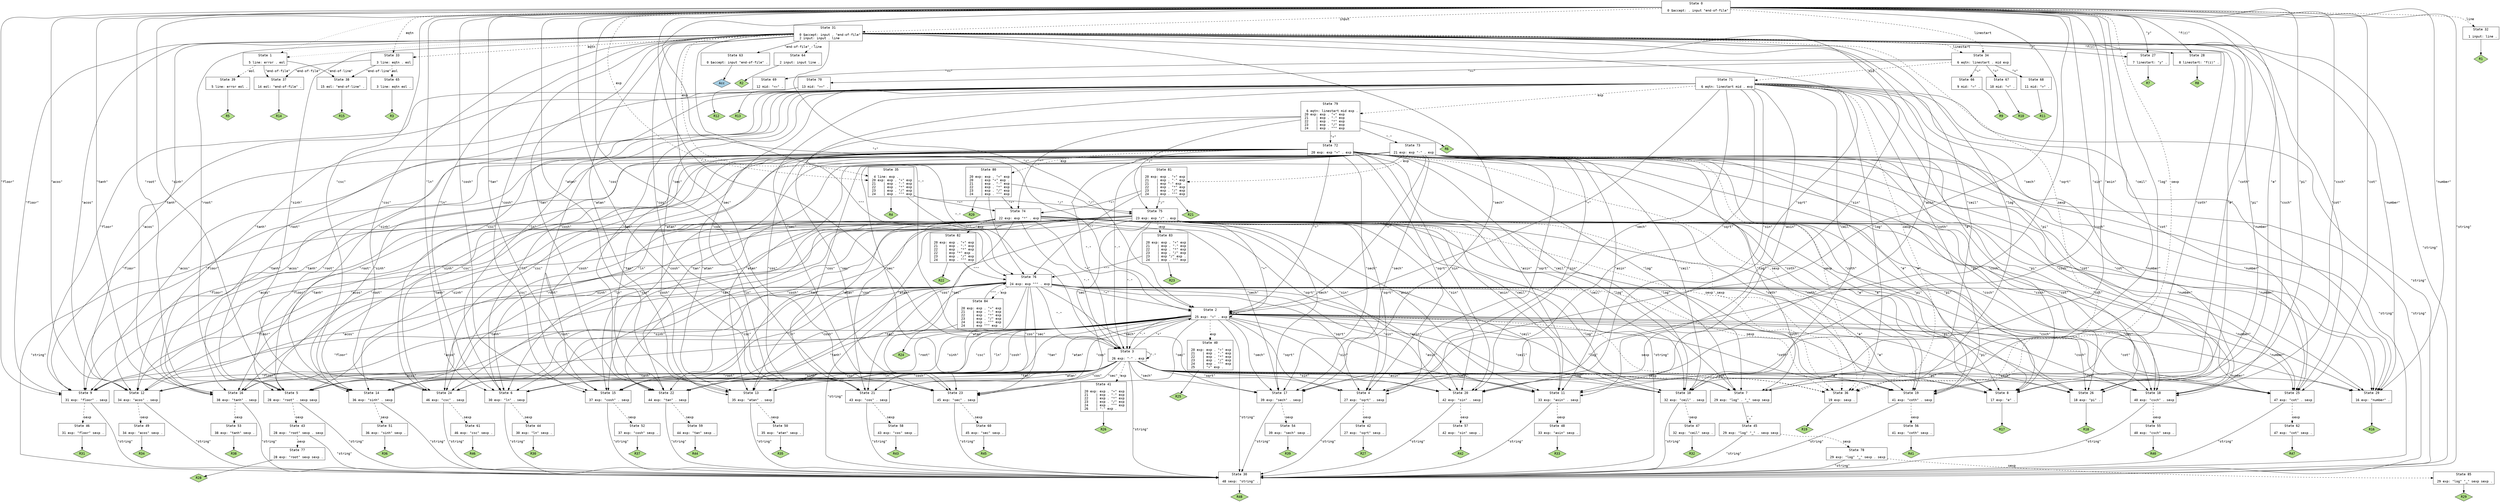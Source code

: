 // Generated by GNU Bison 3.4.2.
// Report bugs to <bug-bison@gnu.org>.
// Home page: <http://www.gnu.org/software/bison/>.

digraph "parse.y"
{
  node [fontname = courier, shape = box, colorscheme = paired6]
  edge [fontname = courier]

  0 [label="State 0\n\l  0 $accept: . input \"end-of-file\"\l"]
  0 -> 1 [style=dotted]
  0 -> 2 [style=solid label="\"+\""]
  0 -> 3 [style=solid label="\"-\""]
  0 -> 4 [style=solid label="\"sqrt\""]
  0 -> 5 [style=solid label="\"root\""]
  0 -> 6 [style=solid label="\"ln\""]
  0 -> 7 [style=solid label="\"log\""]
  0 -> 8 [style=solid label="\"e\""]
  0 -> 9 [style=solid label="\"floor\""]
  0 -> 10 [style=solid label="\"ceil\""]
  0 -> 11 [style=solid label="\"asin\""]
  0 -> 12 [style=solid label="\"acos\""]
  0 -> 13 [style=solid label="\"atan\""]
  0 -> 14 [style=solid label="\"sinh\""]
  0 -> 15 [style=solid label="\"cosh\""]
  0 -> 16 [style=solid label="\"tanh\""]
  0 -> 17 [style=solid label="\"sech\""]
  0 -> 18 [style=solid label="\"csch\""]
  0 -> 19 [style=solid label="\"coth\""]
  0 -> 20 [style=solid label="\"sin\""]
  0 -> 21 [style=solid label="\"cos\""]
  0 -> 22 [style=solid label="\"tan\""]
  0 -> 23 [style=solid label="\"sec\""]
  0 -> 24 [style=solid label="\"csc\""]
  0 -> 25 [style=solid label="\"cot\""]
  0 -> 26 [style=solid label="\"pi\""]
  0 -> 27 [style=solid label="\"y\""]
  0 -> 28 [style=solid label="\"f(z)\""]
  0 -> 29 [style=solid label="\"number\""]
  0 -> 30 [style=solid label="\"string\""]
  0 -> 31 [style=dashed label="input"]
  0 -> 32 [style=dashed label="line"]
  0 -> 33 [style=dashed label="eqtn"]
  0 -> 34 [style=dashed label="linestart"]
  0 -> 35 [style=dashed label="exp"]
  0 -> 36 [style=dashed label="sexp"]
  1 [label="State 1\n\l  5 line: error . eol\l"]
  1 -> 37 [style=solid label="\"end-of-file\""]
  1 -> 38 [style=solid label="\"end-of-line\""]
  1 -> 39 [style=dashed label="eol"]
  2 [label="State 2\n\l 25 exp: \"+\" . exp\l"]
  2 -> 2 [style=solid label="\"+\""]
  2 -> 3 [style=solid label="\"-\""]
  2 -> 4 [style=solid label="\"sqrt\""]
  2 -> 5 [style=solid label="\"root\""]
  2 -> 6 [style=solid label="\"ln\""]
  2 -> 7 [style=solid label="\"log\""]
  2 -> 8 [style=solid label="\"e\""]
  2 -> 9 [style=solid label="\"floor\""]
  2 -> 10 [style=solid label="\"ceil\""]
  2 -> 11 [style=solid label="\"asin\""]
  2 -> 12 [style=solid label="\"acos\""]
  2 -> 13 [style=solid label="\"atan\""]
  2 -> 14 [style=solid label="\"sinh\""]
  2 -> 15 [style=solid label="\"cosh\""]
  2 -> 16 [style=solid label="\"tanh\""]
  2 -> 17 [style=solid label="\"sech\""]
  2 -> 18 [style=solid label="\"csch\""]
  2 -> 19 [style=solid label="\"coth\""]
  2 -> 20 [style=solid label="\"sin\""]
  2 -> 21 [style=solid label="\"cos\""]
  2 -> 22 [style=solid label="\"tan\""]
  2 -> 23 [style=solid label="\"sec\""]
  2 -> 24 [style=solid label="\"csc\""]
  2 -> 25 [style=solid label="\"cot\""]
  2 -> 26 [style=solid label="\"pi\""]
  2 -> 29 [style=solid label="\"number\""]
  2 -> 30 [style=solid label="\"string\""]
  2 -> 40 [style=dashed label="exp"]
  2 -> 36 [style=dashed label="sexp"]
  3 [label="State 3\n\l 26 exp: \"-\" . exp\l"]
  3 -> 2 [style=solid label="\"+\""]
  3 -> 3 [style=solid label="\"-\""]
  3 -> 4 [style=solid label="\"sqrt\""]
  3 -> 5 [style=solid label="\"root\""]
  3 -> 6 [style=solid label="\"ln\""]
  3 -> 7 [style=solid label="\"log\""]
  3 -> 8 [style=solid label="\"e\""]
  3 -> 9 [style=solid label="\"floor\""]
  3 -> 10 [style=solid label="\"ceil\""]
  3 -> 11 [style=solid label="\"asin\""]
  3 -> 12 [style=solid label="\"acos\""]
  3 -> 13 [style=solid label="\"atan\""]
  3 -> 14 [style=solid label="\"sinh\""]
  3 -> 15 [style=solid label="\"cosh\""]
  3 -> 16 [style=solid label="\"tanh\""]
  3 -> 17 [style=solid label="\"sech\""]
  3 -> 18 [style=solid label="\"csch\""]
  3 -> 19 [style=solid label="\"coth\""]
  3 -> 20 [style=solid label="\"sin\""]
  3 -> 21 [style=solid label="\"cos\""]
  3 -> 22 [style=solid label="\"tan\""]
  3 -> 23 [style=solid label="\"sec\""]
  3 -> 24 [style=solid label="\"csc\""]
  3 -> 25 [style=solid label="\"cot\""]
  3 -> 26 [style=solid label="\"pi\""]
  3 -> 29 [style=solid label="\"number\""]
  3 -> 30 [style=solid label="\"string\""]
  3 -> 41 [style=dashed label="exp"]
  3 -> 36 [style=dashed label="sexp"]
  4 [label="State 4\n\l 27 exp: \"sqrt\" . sexp\l"]
  4 -> 30 [style=solid label="\"string\""]
  4 -> 42 [style=dashed label="sexp"]
  5 [label="State 5\n\l 28 exp: \"root\" . sexp sexp\l"]
  5 -> 30 [style=solid label="\"string\""]
  5 -> 43 [style=dashed label="sexp"]
  6 [label="State 6\n\l 30 exp: \"ln\" . sexp\l"]
  6 -> 30 [style=solid label="\"string\""]
  6 -> 44 [style=dashed label="sexp"]
  7 [label="State 7\n\l 29 exp: \"log\" . \"_\" sexp sexp\l"]
  7 -> 45 [style=solid label="\"_\""]
  8 [label="State 8\n\l 17 exp: \"e\" .\l"]
  8 -> "8R17" [style=solid]
 "8R17" [label="R17", fillcolor=3, shape=diamond, style=filled]
  9 [label="State 9\n\l 31 exp: \"floor\" . sexp\l"]
  9 -> 30 [style=solid label="\"string\""]
  9 -> 46 [style=dashed label="sexp"]
  10 [label="State 10\n\l 32 exp: \"ceil\" . sexp\l"]
  10 -> 30 [style=solid label="\"string\""]
  10 -> 47 [style=dashed label="sexp"]
  11 [label="State 11\n\l 33 exp: \"asin\" . sexp\l"]
  11 -> 30 [style=solid label="\"string\""]
  11 -> 48 [style=dashed label="sexp"]
  12 [label="State 12\n\l 34 exp: \"acos\" . sexp\l"]
  12 -> 30 [style=solid label="\"string\""]
  12 -> 49 [style=dashed label="sexp"]
  13 [label="State 13\n\l 35 exp: \"atan\" . sexp\l"]
  13 -> 30 [style=solid label="\"string\""]
  13 -> 50 [style=dashed label="sexp"]
  14 [label="State 14\n\l 36 exp: \"sinh\" . sexp\l"]
  14 -> 30 [style=solid label="\"string\""]
  14 -> 51 [style=dashed label="sexp"]
  15 [label="State 15\n\l 37 exp: \"cosh\" . sexp\l"]
  15 -> 30 [style=solid label="\"string\""]
  15 -> 52 [style=dashed label="sexp"]
  16 [label="State 16\n\l 38 exp: \"tanh\" . sexp\l"]
  16 -> 30 [style=solid label="\"string\""]
  16 -> 53 [style=dashed label="sexp"]
  17 [label="State 17\n\l 39 exp: \"sech\" . sexp\l"]
  17 -> 30 [style=solid label="\"string\""]
  17 -> 54 [style=dashed label="sexp"]
  18 [label="State 18\n\l 40 exp: \"csch\" . sexp\l"]
  18 -> 30 [style=solid label="\"string\""]
  18 -> 55 [style=dashed label="sexp"]
  19 [label="State 19\n\l 41 exp: \"coth\" . sexp\l"]
  19 -> 30 [style=solid label="\"string\""]
  19 -> 56 [style=dashed label="sexp"]
  20 [label="State 20\n\l 42 exp: \"sin\" . sexp\l"]
  20 -> 30 [style=solid label="\"string\""]
  20 -> 57 [style=dashed label="sexp"]
  21 [label="State 21\n\l 43 exp: \"cos\" . sexp\l"]
  21 -> 30 [style=solid label="\"string\""]
  21 -> 58 [style=dashed label="sexp"]
  22 [label="State 22\n\l 44 exp: \"tan\" . sexp\l"]
  22 -> 30 [style=solid label="\"string\""]
  22 -> 59 [style=dashed label="sexp"]
  23 [label="State 23\n\l 45 exp: \"sec\" . sexp\l"]
  23 -> 30 [style=solid label="\"string\""]
  23 -> 60 [style=dashed label="sexp"]
  24 [label="State 24\n\l 46 exp: \"csc\" . sexp\l"]
  24 -> 30 [style=solid label="\"string\""]
  24 -> 61 [style=dashed label="sexp"]
  25 [label="State 25\n\l 47 exp: \"cot\" . sexp\l"]
  25 -> 30 [style=solid label="\"string\""]
  25 -> 62 [style=dashed label="sexp"]
  26 [label="State 26\n\l 18 exp: \"pi\" .\l"]
  26 -> "26R18" [style=solid]
 "26R18" [label="R18", fillcolor=3, shape=diamond, style=filled]
  27 [label="State 27\n\l  7 linestart: \"y\" .\l"]
  27 -> "27R7" [style=solid]
 "27R7" [label="R7", fillcolor=3, shape=diamond, style=filled]
  28 [label="State 28\n\l  8 linestart: \"f(z)\" .\l"]
  28 -> "28R8" [style=solid]
 "28R8" [label="R8", fillcolor=3, shape=diamond, style=filled]
  29 [label="State 29\n\l 16 exp: \"number\" .\l"]
  29 -> "29R16" [style=solid]
 "29R16" [label="R16", fillcolor=3, shape=diamond, style=filled]
  30 [label="State 30\n\l 48 sexp: \"string\" .\l"]
  30 -> "30R48" [style=solid]
 "30R48" [label="R48", fillcolor=3, shape=diamond, style=filled]
  31 [label="State 31\n\l  0 $accept: input . \"end-of-file\"\l  2 input: input . line\l"]
  31 -> 63 [style=solid label="\"end-of-file\""]
  31 -> 1 [style=dotted]
  31 -> 2 [style=solid label="\"+\""]
  31 -> 3 [style=solid label="\"-\""]
  31 -> 4 [style=solid label="\"sqrt\""]
  31 -> 5 [style=solid label="\"root\""]
  31 -> 6 [style=solid label="\"ln\""]
  31 -> 7 [style=solid label="\"log\""]
  31 -> 8 [style=solid label="\"e\""]
  31 -> 9 [style=solid label="\"floor\""]
  31 -> 10 [style=solid label="\"ceil\""]
  31 -> 11 [style=solid label="\"asin\""]
  31 -> 12 [style=solid label="\"acos\""]
  31 -> 13 [style=solid label="\"atan\""]
  31 -> 14 [style=solid label="\"sinh\""]
  31 -> 15 [style=solid label="\"cosh\""]
  31 -> 16 [style=solid label="\"tanh\""]
  31 -> 17 [style=solid label="\"sech\""]
  31 -> 18 [style=solid label="\"csch\""]
  31 -> 19 [style=solid label="\"coth\""]
  31 -> 20 [style=solid label="\"sin\""]
  31 -> 21 [style=solid label="\"cos\""]
  31 -> 22 [style=solid label="\"tan\""]
  31 -> 23 [style=solid label="\"sec\""]
  31 -> 24 [style=solid label="\"csc\""]
  31 -> 25 [style=solid label="\"cot\""]
  31 -> 26 [style=solid label="\"pi\""]
  31 -> 27 [style=solid label="\"y\""]
  31 -> 28 [style=solid label="\"f(z)\""]
  31 -> 29 [style=solid label="\"number\""]
  31 -> 30 [style=solid label="\"string\""]
  31 -> 64 [style=dashed label="line"]
  31 -> 33 [style=dashed label="eqtn"]
  31 -> 34 [style=dashed label="linestart"]
  31 -> 35 [style=dashed label="exp"]
  31 -> 36 [style=dashed label="sexp"]
  32 [label="State 32\n\l  1 input: line .\l"]
  32 -> "32R1" [style=solid]
 "32R1" [label="R1", fillcolor=3, shape=diamond, style=filled]
  33 [label="State 33\n\l  3 line: eqtn . eol\l"]
  33 -> 37 [style=solid label="\"end-of-file\""]
  33 -> 38 [style=solid label="\"end-of-line\""]
  33 -> 65 [style=dashed label="eol"]
  34 [label="State 34\n\l  6 eqtn: linestart . mid exp\l"]
  34 -> 66 [style=solid label="\"=\""]
  34 -> 67 [style=solid label="\"<\""]
  34 -> 68 [style=solid label="\">\""]
  34 -> 69 [style=solid label="\"<=\""]
  34 -> 70 [style=solid label="\">=\""]
  34 -> 71 [style=dashed label="mid"]
  35 [label="State 35\n\l  4 line: exp .\l 20 exp: exp . \"+\" exp\l 21    | exp . \"-\" exp\l 22    | exp . \"*\" exp\l 23    | exp . \"/\" exp\l 24    | exp . \"^\" exp\l"]
  35 -> 74 [style=solid label="\"*\""]
  35 -> 75 [style=solid label="\"/\""]
  35 -> 76 [style=solid label="\"^\""]
  35 -> "35R4" [style=solid]
 "35R4" [label="R4", fillcolor=3, shape=diamond, style=filled]
  36 [label="State 36\n\l 19 exp: sexp .\l"]
  36 -> "36R19" [style=solid]
 "36R19" [label="R19", fillcolor=3, shape=diamond, style=filled]
  37 [label="State 37\n\l 14 eol: \"end-of-file\" .\l"]
  37 -> "37R14" [style=solid]
 "37R14" [label="R14", fillcolor=3, shape=diamond, style=filled]
  38 [label="State 38\n\l 15 eol: \"end-of-line\" .\l"]
  38 -> "38R15" [style=solid]
 "38R15" [label="R15", fillcolor=3, shape=diamond, style=filled]
  39 [label="State 39\n\l  5 line: error eol .\l"]
  39 -> "39R5" [style=solid]
 "39R5" [label="R5", fillcolor=3, shape=diamond, style=filled]
  40 [label="State 40\n\l 20 exp: exp . \"+\" exp\l 21    | exp . \"-\" exp\l 22    | exp . \"*\" exp\l 23    | exp . \"/\" exp\l 24    | exp . \"^\" exp\l 25    | \"+\" exp .\l"]
  40 -> "40R25" [style=solid]
 "40R25" [label="R25", fillcolor=3, shape=diamond, style=filled]
  41 [label="State 41\n\l 20 exp: exp . \"+\" exp\l 21    | exp . \"-\" exp\l 22    | exp . \"*\" exp\l 23    | exp . \"/\" exp\l 24    | exp . \"^\" exp\l 26    | \"-\" exp .\l"]
  41 -> "41R26" [style=solid]
 "41R26" [label="R26", fillcolor=3, shape=diamond, style=filled]
  42 [label="State 42\n\l 27 exp: \"sqrt\" sexp .\l"]
  42 -> "42R27" [style=solid]
 "42R27" [label="R27", fillcolor=3, shape=diamond, style=filled]
  43 [label="State 43\n\l 28 exp: \"root\" sexp . sexp\l"]
  43 -> 30 [style=solid label="\"string\""]
  43 -> 77 [style=dashed label="sexp"]
  44 [label="State 44\n\l 30 exp: \"ln\" sexp .\l"]
  44 -> "44R30" [style=solid]
 "44R30" [label="R30", fillcolor=3, shape=diamond, style=filled]
  45 [label="State 45\n\l 29 exp: \"log\" \"_\" . sexp sexp\l"]
  45 -> 30 [style=solid label="\"string\""]
  45 -> 78 [style=dashed label="sexp"]
  46 [label="State 46\n\l 31 exp: \"floor\" sexp .\l"]
  46 -> "46R31" [style=solid]
 "46R31" [label="R31", fillcolor=3, shape=diamond, style=filled]
  47 [label="State 47\n\l 32 exp: \"ceil\" sexp .\l"]
  47 -> "47R32" [style=solid]
 "47R32" [label="R32", fillcolor=3, shape=diamond, style=filled]
  48 [label="State 48\n\l 33 exp: \"asin\" sexp .\l"]
  48 -> "48R33" [style=solid]
 "48R33" [label="R33", fillcolor=3, shape=diamond, style=filled]
  49 [label="State 49\n\l 34 exp: \"acos\" sexp .\l"]
  49 -> "49R34" [style=solid]
 "49R34" [label="R34", fillcolor=3, shape=diamond, style=filled]
  50 [label="State 50\n\l 35 exp: \"atan\" sexp .\l"]
  50 -> "50R35" [style=solid]
 "50R35" [label="R35", fillcolor=3, shape=diamond, style=filled]
  51 [label="State 51\n\l 36 exp: \"sinh\" sexp .\l"]
  51 -> "51R36" [style=solid]
 "51R36" [label="R36", fillcolor=3, shape=diamond, style=filled]
  52 [label="State 52\n\l 37 exp: \"cosh\" sexp .\l"]
  52 -> "52R37" [style=solid]
 "52R37" [label="R37", fillcolor=3, shape=diamond, style=filled]
  53 [label="State 53\n\l 38 exp: \"tanh\" sexp .\l"]
  53 -> "53R38" [style=solid]
 "53R38" [label="R38", fillcolor=3, shape=diamond, style=filled]
  54 [label="State 54\n\l 39 exp: \"sech\" sexp .\l"]
  54 -> "54R39" [style=solid]
 "54R39" [label="R39", fillcolor=3, shape=diamond, style=filled]
  55 [label="State 55\n\l 40 exp: \"csch\" sexp .\l"]
  55 -> "55R40" [style=solid]
 "55R40" [label="R40", fillcolor=3, shape=diamond, style=filled]
  56 [label="State 56\n\l 41 exp: \"coth\" sexp .\l"]
  56 -> "56R41" [style=solid]
 "56R41" [label="R41", fillcolor=3, shape=diamond, style=filled]
  57 [label="State 57\n\l 42 exp: \"sin\" sexp .\l"]
  57 -> "57R42" [style=solid]
 "57R42" [label="R42", fillcolor=3, shape=diamond, style=filled]
  58 [label="State 58\n\l 43 exp: \"cos\" sexp .\l"]
  58 -> "58R43" [style=solid]
 "58R43" [label="R43", fillcolor=3, shape=diamond, style=filled]
  59 [label="State 59\n\l 44 exp: \"tan\" sexp .\l"]
  59 -> "59R44" [style=solid]
 "59R44" [label="R44", fillcolor=3, shape=diamond, style=filled]
  60 [label="State 60\n\l 45 exp: \"sec\" sexp .\l"]
  60 -> "60R45" [style=solid]
 "60R45" [label="R45", fillcolor=3, shape=diamond, style=filled]
  61 [label="State 61\n\l 46 exp: \"csc\" sexp .\l"]
  61 -> "61R46" [style=solid]
 "61R46" [label="R46", fillcolor=3, shape=diamond, style=filled]
  62 [label="State 62\n\l 47 exp: \"cot\" sexp .\l"]
  62 -> "62R47" [style=solid]
 "62R47" [label="R47", fillcolor=3, shape=diamond, style=filled]
  63 [label="State 63\n\l  0 $accept: input \"end-of-file\" .\l"]
  63 -> "63R0" [style=solid]
 "63R0" [label="Acc", fillcolor=1, shape=diamond, style=filled]
  64 [label="State 64\n\l  2 input: input line .\l"]
  64 -> "64R2" [style=solid]
 "64R2" [label="R2", fillcolor=3, shape=diamond, style=filled]
  65 [label="State 65\n\l  3 line: eqtn eol .\l"]
  65 -> "65R3" [style=solid]
 "65R3" [label="R3", fillcolor=3, shape=diamond, style=filled]
  66 [label="State 66\n\l  9 mid: \"=\" .\l"]
  66 -> "66R9" [style=solid]
 "66R9" [label="R9", fillcolor=3, shape=diamond, style=filled]
  67 [label="State 67\n\l 10 mid: \"<\" .\l"]
  67 -> "67R10" [style=solid]
 "67R10" [label="R10", fillcolor=3, shape=diamond, style=filled]
  68 [label="State 68\n\l 11 mid: \">\" .\l"]
  68 -> "68R11" [style=solid]
 "68R11" [label="R11", fillcolor=3, shape=diamond, style=filled]
  69 [label="State 69\n\l 12 mid: \"<=\" .\l"]
  69 -> "69R12" [style=solid]
 "69R12" [label="R12", fillcolor=3, shape=diamond, style=filled]
  70 [label="State 70\n\l 13 mid: \">=\" .\l"]
  70 -> "70R13" [style=solid]
 "70R13" [label="R13", fillcolor=3, shape=diamond, style=filled]
  71 [label="State 71\n\l  6 eqtn: linestart mid . exp\l"]
  71 -> 2 [style=solid label="\"+\""]
  71 -> 3 [style=solid label="\"-\""]
  71 -> 4 [style=solid label="\"sqrt\""]
  71 -> 5 [style=solid label="\"root\""]
  71 -> 6 [style=solid label="\"ln\""]
  71 -> 7 [style=solid label="\"log\""]
  71 -> 8 [style=solid label="\"e\""]
  71 -> 9 [style=solid label="\"floor\""]
  71 -> 10 [style=solid label="\"ceil\""]
  71 -> 11 [style=solid label="\"asin\""]
  71 -> 12 [style=solid label="\"acos\""]
  71 -> 13 [style=solid label="\"atan\""]
  71 -> 14 [style=solid label="\"sinh\""]
  71 -> 15 [style=solid label="\"cosh\""]
  71 -> 16 [style=solid label="\"tanh\""]
  71 -> 17 [style=solid label="\"sech\""]
  71 -> 18 [style=solid label="\"csch\""]
  71 -> 19 [style=solid label="\"coth\""]
  71 -> 20 [style=solid label="\"sin\""]
  71 -> 21 [style=solid label="\"cos\""]
  71 -> 22 [style=solid label="\"tan\""]
  71 -> 23 [style=solid label="\"sec\""]
  71 -> 24 [style=solid label="\"csc\""]
  71 -> 25 [style=solid label="\"cot\""]
  71 -> 26 [style=solid label="\"pi\""]
  71 -> 29 [style=solid label="\"number\""]
  71 -> 30 [style=solid label="\"string\""]
  71 -> 79 [style=dashed label="exp"]
  71 -> 36 [style=dashed label="sexp"]
  72 [label="State 72\n\l 20 exp: exp \"+\" . exp\l"]
  72 -> 2 [style=solid label="\"+\""]
  72 -> 3 [style=solid label="\"-\""]
  72 -> 4 [style=solid label="\"sqrt\""]
  72 -> 5 [style=solid label="\"root\""]
  72 -> 6 [style=solid label="\"ln\""]
  72 -> 7 [style=solid label="\"log\""]
  72 -> 8 [style=solid label="\"e\""]
  72 -> 9 [style=solid label="\"floor\""]
  72 -> 10 [style=solid label="\"ceil\""]
  72 -> 11 [style=solid label="\"asin\""]
  72 -> 12 [style=solid label="\"acos\""]
  72 -> 13 [style=solid label="\"atan\""]
  72 -> 14 [style=solid label="\"sinh\""]
  72 -> 15 [style=solid label="\"cosh\""]
  72 -> 16 [style=solid label="\"tanh\""]
  72 -> 17 [style=solid label="\"sech\""]
  72 -> 18 [style=solid label="\"csch\""]
  72 -> 19 [style=solid label="\"coth\""]
  72 -> 20 [style=solid label="\"sin\""]
  72 -> 21 [style=solid label="\"cos\""]
  72 -> 22 [style=solid label="\"tan\""]
  72 -> 23 [style=solid label="\"sec\""]
  72 -> 24 [style=solid label="\"csc\""]
  72 -> 25 [style=solid label="\"cot\""]
  72 -> 26 [style=solid label="\"pi\""]
  72 -> 29 [style=solid label="\"number\""]
  72 -> 30 [style=solid label="\"string\""]
  72 -> 80 [style=dashed label="exp"]
  72 -> 36 [style=dashed label="sexp"]
  73 [label="State 73\n\l 21 exp: exp \"-\" . exp\l"]
  73 -> 2 [style=solid label="\"+\""]
  73 -> 3 [style=solid label="\"-\""]
  73 -> 4 [style=solid label="\"sqrt\""]
  73 -> 5 [style=solid label="\"root\""]
  73 -> 6 [style=solid label="\"ln\""]
  73 -> 7 [style=solid label="\"log\""]
  73 -> 8 [style=solid label="\"e\""]
  73 -> 9 [style=solid label="\"floor\""]
  73 -> 10 [style=solid label="\"ceil\""]
  73 -> 11 [style=solid label="\"asin\""]
  73 -> 12 [style=solid label="\"acos\""]
  73 -> 13 [style=solid label="\"atan\""]
  73 -> 14 [style=solid label="\"sinh\""]
  73 -> 15 [style=solid label="\"cosh\""]
  73 -> 16 [style=solid label="\"tanh\""]
  73 -> 17 [style=solid label="\"sech\""]
  73 -> 18 [style=solid label="\"csch\""]
  73 -> 19 [style=solid label="\"coth\""]
  73 -> 20 [style=solid label="\"sin\""]
  73 -> 21 [style=solid label="\"cos\""]
  73 -> 22 [style=solid label="\"tan\""]
  73 -> 23 [style=solid label="\"sec\""]
  73 -> 24 [style=solid label="\"csc\""]
  73 -> 25 [style=solid label="\"cot\""]
  73 -> 26 [style=solid label="\"pi\""]
  73 -> 29 [style=solid label="\"number\""]
  73 -> 30 [style=solid label="\"string\""]
  73 -> 81 [style=dashed label="exp"]
  73 -> 36 [style=dashed label="sexp"]
  74 [label="State 74\n\l 22 exp: exp \"*\" . exp\l"]
  74 -> 2 [style=solid label="\"+\""]
  74 -> 3 [style=solid label="\"-\""]
  74 -> 4 [style=solid label="\"sqrt\""]
  74 -> 5 [style=solid label="\"root\""]
  74 -> 6 [style=solid label="\"ln\""]
  74 -> 7 [style=solid label="\"log\""]
  74 -> 8 [style=solid label="\"e\""]
  74 -> 9 [style=solid label="\"floor\""]
  74 -> 10 [style=solid label="\"ceil\""]
  74 -> 11 [style=solid label="\"asin\""]
  74 -> 12 [style=solid label="\"acos\""]
  74 -> 13 [style=solid label="\"atan\""]
  74 -> 14 [style=solid label="\"sinh\""]
  74 -> 15 [style=solid label="\"cosh\""]
  74 -> 16 [style=solid label="\"tanh\""]
  74 -> 17 [style=solid label="\"sech\""]
  74 -> 18 [style=solid label="\"csch\""]
  74 -> 19 [style=solid label="\"coth\""]
  74 -> 20 [style=solid label="\"sin\""]
  74 -> 21 [style=solid label="\"cos\""]
  74 -> 22 [style=solid label="\"tan\""]
  74 -> 23 [style=solid label="\"sec\""]
  74 -> 24 [style=solid label="\"csc\""]
  74 -> 25 [style=solid label="\"cot\""]
  74 -> 26 [style=solid label="\"pi\""]
  74 -> 29 [style=solid label="\"number\""]
  74 -> 30 [style=solid label="\"string\""]
  74 -> 82 [style=dashed label="exp"]
  74 -> 36 [style=dashed label="sexp"]
  75 [label="State 75\n\l 23 exp: exp \"/\" . exp\l"]
  75 -> 2 [style=solid label="\"+\""]
  75 -> 3 [style=solid label="\"-\""]
  75 -> 4 [style=solid label="\"sqrt\""]
  75 -> 5 [style=solid label="\"root\""]
  75 -> 6 [style=solid label="\"ln\""]
  75 -> 7 [style=solid label="\"log\""]
  75 -> 8 [style=solid label="\"e\""]
  75 -> 9 [style=solid label="\"floor\""]
  75 -> 10 [style=solid label="\"ceil\""]
  75 -> 11 [style=solid label="\"asin\""]
  75 -> 12 [style=solid label="\"acos\""]
  75 -> 13 [style=solid label="\"atan\""]
  75 -> 14 [style=solid label="\"sinh\""]
  75 -> 15 [style=solid label="\"cosh\""]
  75 -> 16 [style=solid label="\"tanh\""]
  75 -> 17 [style=solid label="\"sech\""]
  75 -> 18 [style=solid label="\"csch\""]
  75 -> 19 [style=solid label="\"coth\""]
  75 -> 20 [style=solid label="\"sin\""]
  75 -> 21 [style=solid label="\"cos\""]
  75 -> 22 [style=solid label="\"tan\""]
  75 -> 23 [style=solid label="\"sec\""]
  75 -> 24 [style=solid label="\"csc\""]
  75 -> 25 [style=solid label="\"cot\""]
  75 -> 26 [style=solid label="\"pi\""]
  75 -> 29 [style=solid label="\"number\""]
  75 -> 30 [style=solid label="\"string\""]
  75 -> 83 [style=dashed label="exp"]
  75 -> 36 [style=dashed label="sexp"]
  76 [label="State 76\n\l 24 exp: exp \"^\" . exp\l"]
  76 -> 2 [style=solid label="\"+\""]
  76 -> 3 [style=solid label="\"-\""]
  76 -> 4 [style=solid label="\"sqrt\""]
  76 -> 5 [style=solid label="\"root\""]
  76 -> 6 [style=solid label="\"ln\""]
  76 -> 7 [style=solid label="\"log\""]
  76 -> 8 [style=solid label="\"e\""]
  76 -> 9 [style=solid label="\"floor\""]
  76 -> 10 [style=solid label="\"ceil\""]
  76 -> 11 [style=solid label="\"asin\""]
  76 -> 12 [style=solid label="\"acos\""]
  76 -> 13 [style=solid label="\"atan\""]
  76 -> 14 [style=solid label="\"sinh\""]
  76 -> 15 [style=solid label="\"cosh\""]
  76 -> 16 [style=solid label="\"tanh\""]
  76 -> 17 [style=solid label="\"sech\""]
  76 -> 18 [style=solid label="\"csch\""]
  76 -> 19 [style=solid label="\"coth\""]
  76 -> 20 [style=solid label="\"sin\""]
  76 -> 21 [style=solid label="\"cos\""]
  76 -> 22 [style=solid label="\"tan\""]
  76 -> 23 [style=solid label="\"sec\""]
  76 -> 24 [style=solid label="\"csc\""]
  76 -> 25 [style=solid label="\"cot\""]
  76 -> 26 [style=solid label="\"pi\""]
  76 -> 29 [style=solid label="\"number\""]
  76 -> 30 [style=solid label="\"string\""]
  76 -> 84 [style=dashed label="exp"]
  76 -> 36 [style=dashed label="sexp"]
  77 [label="State 77\n\l 28 exp: \"root\" sexp sexp .\l"]
  77 -> "77R28" [style=solid]
 "77R28" [label="R28", fillcolor=3, shape=diamond, style=filled]
  78 [label="State 78\n\l 29 exp: \"log\" \"_\" sexp . sexp\l"]
  78 -> 30 [style=solid label="\"string\""]
  78 -> 85 [style=dashed label="sexp"]
  79 [label="State 79\n\l  6 eqtn: linestart mid exp .\l 20 exp: exp . \"+\" exp\l 21    | exp . \"-\" exp\l 22    | exp . \"*\" exp\l 23    | exp . \"/\" exp\l 24    | exp . \"^\" exp\l"]
  79 -> 72 [style=solid label="\"+\""]
  79 -> 73 [style=solid label="\"-\""]
  79 -> 74 [style=solid label="\"*\""]
  79 -> 75 [style=solid label="\"/\""]
  79 -> 76 [style=solid label="\"^\""]
  79 -> "79R6" [style=solid]
 "79R6" [label="R6", fillcolor=3, shape=diamond, style=filled]
  80 [label="State 80\n\l 20 exp: exp . \"+\" exp\l 20    | exp \"+\" exp .\l 21    | exp . \"-\" exp\l 22    | exp . \"*\" exp\l 23    | exp . \"/\" exp\l 24    | exp . \"^\" exp\l"]
  80 -> 74 [style=solid label="\"*\""]
  80 -> 75 [style=solid label="\"/\""]
  80 -> 76 [style=solid label="\"^\""]
  80 -> "80R20" [style=solid]
 "80R20" [label="R20", fillcolor=3, shape=diamond, style=filled]
  81 [label="State 81\n\l 20 exp: exp . \"+\" exp\l 21    | exp . \"-\" exp\l 21    | exp \"-\" exp .\l 22    | exp . \"*\" exp\l 23    | exp . \"/\" exp\l 24    | exp . \"^\" exp\l"]
  81 -> 74 [style=solid label="\"*\""]
  81 -> 75 [style=solid label="\"/\""]
  81 -> 76 [style=solid label="\"^\""]
  81 -> "81R21" [style=solid]
 "81R21" [label="R21", fillcolor=3, shape=diamond, style=filled]
  82 [label="State 82\n\l 20 exp: exp . \"+\" exp\l 21    | exp . \"-\" exp\l 22    | exp . \"*\" exp\l 22    | exp \"*\" exp .\l 23    | exp . \"/\" exp\l 24    | exp . \"^\" exp\l"]
  82 -> 76 [style=solid label="\"^\""]
  82 -> "82R22" [style=solid]
 "82R22" [label="R22", fillcolor=3, shape=diamond, style=filled]
  83 [label="State 83\n\l 20 exp: exp . \"+\" exp\l 21    | exp . \"-\" exp\l 22    | exp . \"*\" exp\l 23    | exp . \"/\" exp\l 23    | exp \"/\" exp .\l 24    | exp . \"^\" exp\l"]
  83 -> 76 [style=solid label="\"^\""]
  83 -> "83R23" [style=solid]
 "83R23" [label="R23", fillcolor=3, shape=diamond, style=filled]
  84 [label="State 84\n\l 20 exp: exp . \"+\" exp\l 21    | exp . \"-\" exp\l 22    | exp . \"*\" exp\l 23    | exp . \"/\" exp\l 24    | exp . \"^\" exp\l 24    | exp \"^\" exp .\l"]
  84 -> 76 [style=solid label="\"^\""]
  84 -> "84R24" [style=solid]
 "84R24" [label="R24", fillcolor=3, shape=diamond, style=filled]
  85 [label="State 85\n\l 29 exp: \"log\" \"_\" sexp sexp .\l"]
  85 -> "85R29" [style=solid]
 "85R29" [label="R29", fillcolor=3, shape=diamond, style=filled]
}

